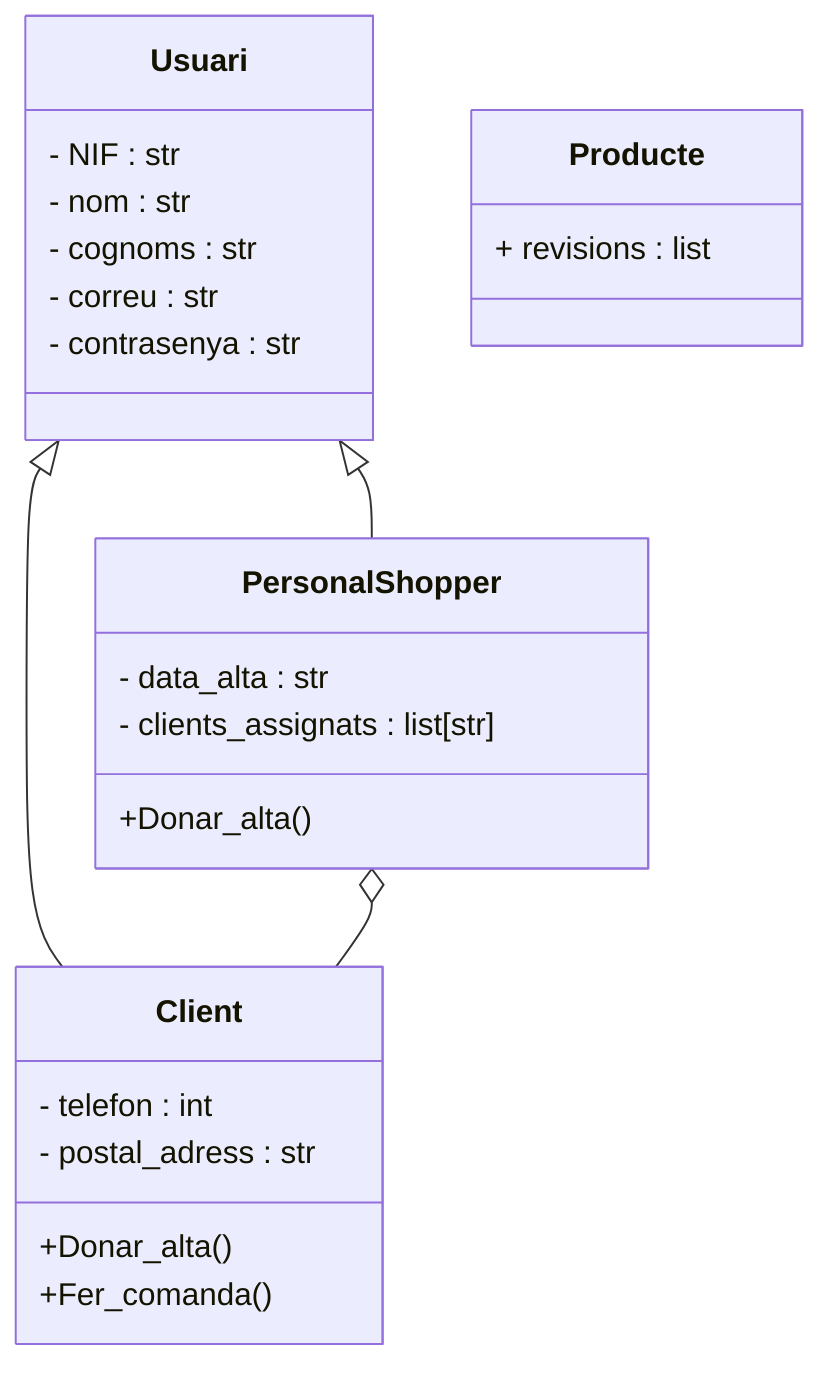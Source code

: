 ---
Title: Diagrama classes Usuaris
---

classDiagram
    class Usuari {
        - NIF : str
        - nom : str
        - cognoms : str
        - correu : str
        - contrasenya : str
    }
    class Client{
        - telefon : int
        - postal_adress : str
    }
    class PersonalShopper{
        - data_alta : str
        - clients_assignats : list[str]
    }
    %%Canvis de la classe Producte de l'exercici anterior: se li ha afegit l'atribut "revisions"
    class Producte{
        + revisions : list 
    }
    
    Usuari <|-- PersonalShopper
    Usuari <|-- Client
    PersonalShopper o-- Client  
    

    PersonalShopper: +Donar_alta()
    Client: +Donar_alta()
    Client: +Fer_comanda()